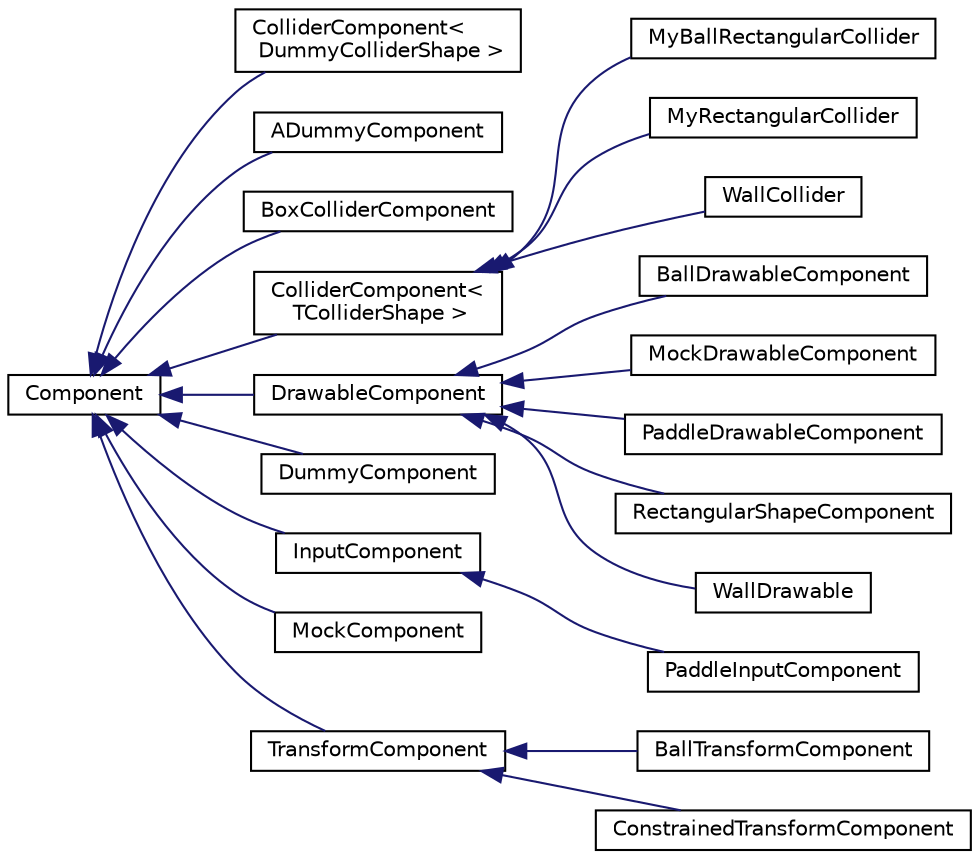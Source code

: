 digraph "Graphical Class Hierarchy"
{
 // LATEX_PDF_SIZE
  edge [fontname="Helvetica",fontsize="10",labelfontname="Helvetica",labelfontsize="10"];
  node [fontname="Helvetica",fontsize="10",shape=record];
  rankdir="LR";
  Node0 [label="Component",height=0.2,width=0.4,color="black", fillcolor="white", style="filled",URL="$class_component.html",tooltip=" "];
  Node0 -> Node1 [dir="back",color="midnightblue",fontsize="10",style="solid",fontname="Helvetica"];
  Node1 [label="ColliderComponent\<\l DummyColliderShape \>",height=0.2,width=0.4,color="black", fillcolor="white", style="filled",URL="$class_collider_component.html",tooltip=" "];
  Node0 -> Node2 [dir="back",color="midnightblue",fontsize="10",style="solid",fontname="Helvetica"];
  Node2 [label="ADummyComponent",height=0.2,width=0.4,color="black", fillcolor="white", style="filled",URL="$struct_a_dummy_component.html",tooltip=" "];
  Node0 -> Node3 [dir="back",color="midnightblue",fontsize="10",style="solid",fontname="Helvetica"];
  Node3 [label="BoxColliderComponent",height=0.2,width=0.4,color="black", fillcolor="white", style="filled",URL="$class_box_collider_component.html",tooltip=" "];
  Node0 -> Node4 [dir="back",color="midnightblue",fontsize="10",style="solid",fontname="Helvetica"];
  Node4 [label="ColliderComponent\<\l TColliderShape \>",height=0.2,width=0.4,color="black", fillcolor="white", style="filled",URL="$class_collider_component.html",tooltip=" "];
  Node4 -> Node5 [dir="back",color="midnightblue",fontsize="10",style="solid",fontname="Helvetica"];
  Node5 [label="MyBallRectangularCollider",height=0.2,width=0.4,color="black", fillcolor="white", style="filled",URL="$struct_my_ball_rectangular_collider.html",tooltip=" "];
  Node4 -> Node6 [dir="back",color="midnightblue",fontsize="10",style="solid",fontname="Helvetica"];
  Node6 [label="MyRectangularCollider",height=0.2,width=0.4,color="black", fillcolor="white", style="filled",URL="$struct_my_rectangular_collider.html",tooltip=" "];
  Node4 -> Node7 [dir="back",color="midnightblue",fontsize="10",style="solid",fontname="Helvetica"];
  Node7 [label="WallCollider",height=0.2,width=0.4,color="black", fillcolor="white", style="filled",URL="$struct_wall_collider.html",tooltip=" "];
  Node0 -> Node8 [dir="back",color="midnightblue",fontsize="10",style="solid",fontname="Helvetica"];
  Node8 [label="DrawableComponent",height=0.2,width=0.4,color="black", fillcolor="white", style="filled",URL="$class_drawable_component.html",tooltip=" "];
  Node8 -> Node9 [dir="back",color="midnightblue",fontsize="10",style="solid",fontname="Helvetica"];
  Node9 [label="BallDrawableComponent",height=0.2,width=0.4,color="black", fillcolor="white", style="filled",URL="$class_ball_drawable_component.html",tooltip=" "];
  Node8 -> Node10 [dir="back",color="midnightblue",fontsize="10",style="solid",fontname="Helvetica"];
  Node10 [label="MockDrawableComponent",height=0.2,width=0.4,color="black", fillcolor="white", style="filled",URL="$struct_mock_drawable_component.html",tooltip=" "];
  Node8 -> Node11 [dir="back",color="midnightblue",fontsize="10",style="solid",fontname="Helvetica"];
  Node11 [label="PaddleDrawableComponent",height=0.2,width=0.4,color="black", fillcolor="white", style="filled",URL="$struct_paddle_drawable_component.html",tooltip=" "];
  Node8 -> Node12 [dir="back",color="midnightblue",fontsize="10",style="solid",fontname="Helvetica"];
  Node12 [label="RectangularShapeComponent",height=0.2,width=0.4,color="black", fillcolor="white", style="filled",URL="$class_rectangular_shape_component.html",tooltip=" "];
  Node8 -> Node13 [dir="back",color="midnightblue",fontsize="10",style="solid",fontname="Helvetica"];
  Node13 [label="WallDrawable",height=0.2,width=0.4,color="black", fillcolor="white", style="filled",URL="$struct_wall_drawable.html",tooltip=" "];
  Node0 -> Node14 [dir="back",color="midnightblue",fontsize="10",style="solid",fontname="Helvetica"];
  Node14 [label="DummyComponent",height=0.2,width=0.4,color="black", fillcolor="white", style="filled",URL="$struct_dummy_component.html",tooltip=" "];
  Node0 -> Node15 [dir="back",color="midnightblue",fontsize="10",style="solid",fontname="Helvetica"];
  Node15 [label="InputComponent",height=0.2,width=0.4,color="black", fillcolor="white", style="filled",URL="$class_input_component.html",tooltip=" "];
  Node15 -> Node16 [dir="back",color="midnightblue",fontsize="10",style="solid",fontname="Helvetica"];
  Node16 [label="PaddleInputComponent",height=0.2,width=0.4,color="black", fillcolor="white", style="filled",URL="$struct_paddle_input_component.html",tooltip=" "];
  Node0 -> Node17 [dir="back",color="midnightblue",fontsize="10",style="solid",fontname="Helvetica"];
  Node17 [label="MockComponent",height=0.2,width=0.4,color="black", fillcolor="white", style="filled",URL="$struct_mock_component.html",tooltip=" "];
  Node0 -> Node18 [dir="back",color="midnightblue",fontsize="10",style="solid",fontname="Helvetica"];
  Node18 [label="TransformComponent",height=0.2,width=0.4,color="black", fillcolor="white", style="filled",URL="$class_transform_component.html",tooltip=" "];
  Node18 -> Node19 [dir="back",color="midnightblue",fontsize="10",style="solid",fontname="Helvetica"];
  Node19 [label="BallTransformComponent",height=0.2,width=0.4,color="black", fillcolor="white", style="filled",URL="$struct_ball_transform_component.html",tooltip=" "];
  Node18 -> Node20 [dir="back",color="midnightblue",fontsize="10",style="solid",fontname="Helvetica"];
  Node20 [label="ConstrainedTransformComponent",height=0.2,width=0.4,color="black", fillcolor="white", style="filled",URL="$class_constrained_transform_component.html",tooltip=" "];
}
